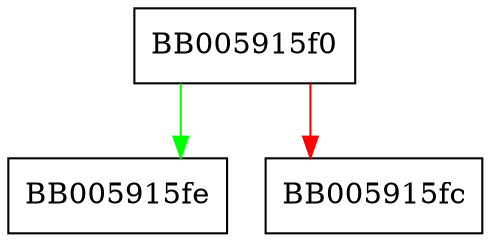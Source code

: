 digraph ECDSA_do_verify {
  node [shape="box"];
  graph [splines=ortho];
  BB005915f0 -> BB005915fe [color="green"];
  BB005915f0 -> BB005915fc [color="red"];
}